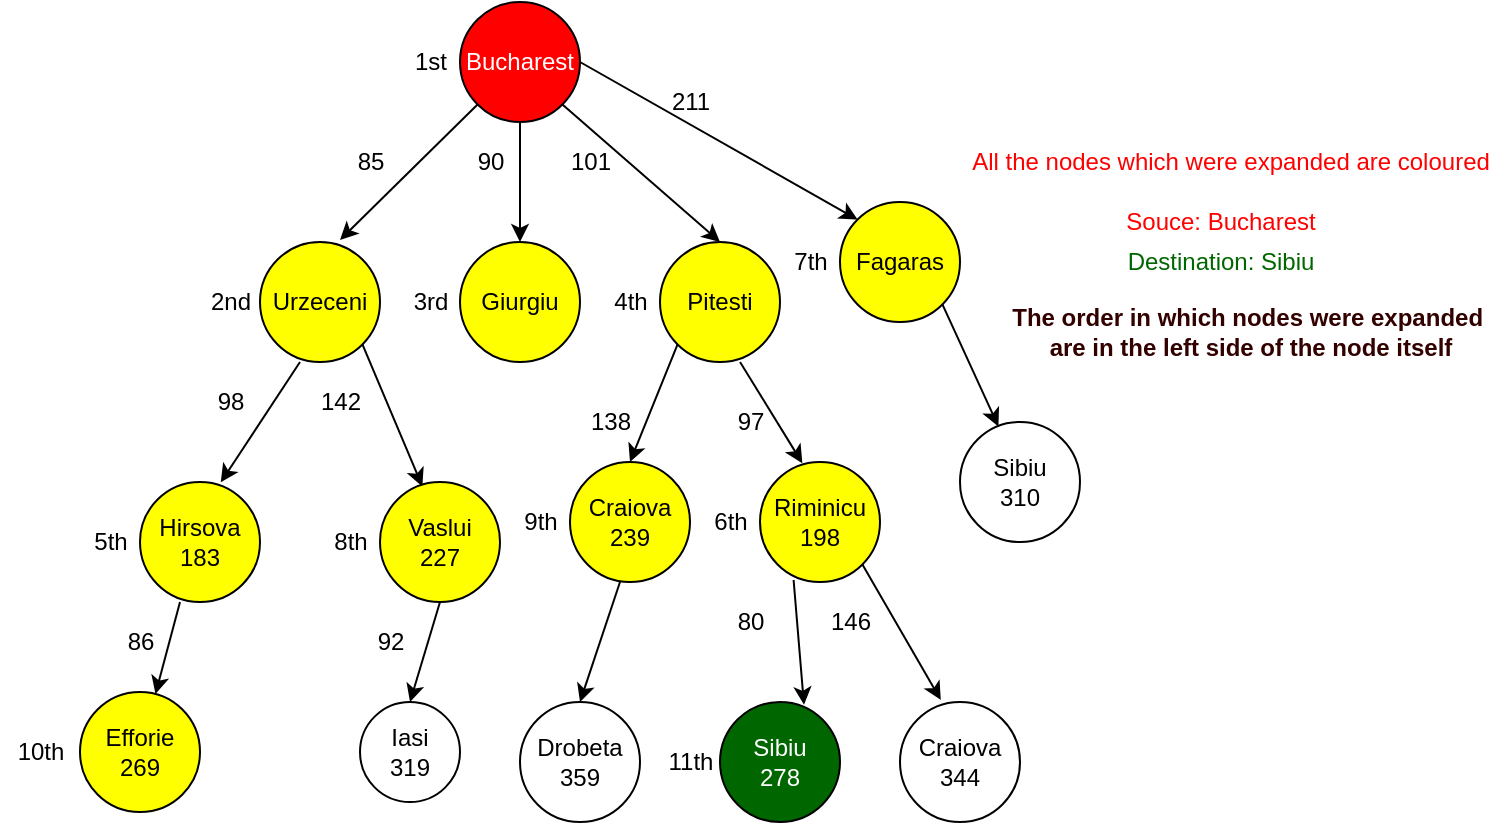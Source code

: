 <mxfile version="15.5.6" type="github">
  <diagram id="wFE0QG_FPsp0jaGvCLVb" name="Page-1">
    <mxGraphModel dx="990" dy="579" grid="1" gridSize="10" guides="1" tooltips="1" connect="1" arrows="1" fold="1" page="1" pageScale="1" pageWidth="850" pageHeight="1100" math="0" shadow="0">
      <root>
        <mxCell id="0" />
        <mxCell id="1" parent="0" />
        <mxCell id="ohssaYc-0jz3KBxIe88S-2" value="Bucharest" style="ellipse;whiteSpace=wrap;html=1;aspect=fixed;fillColor=#FF0000;fontColor=#FFFFFF;" vertex="1" parent="1">
          <mxGeometry x="380" y="150" width="60" height="60" as="geometry" />
        </mxCell>
        <mxCell id="ohssaYc-0jz3KBxIe88S-3" value="" style="endArrow=classic;html=1;rounded=0;exitX=0;exitY=1;exitDx=0;exitDy=0;entryX=0.667;entryY=-0.017;entryDx=0;entryDy=0;entryPerimeter=0;" edge="1" parent="1" source="ohssaYc-0jz3KBxIe88S-2" target="ohssaYc-0jz3KBxIe88S-5">
          <mxGeometry width="50" height="50" relative="1" as="geometry">
            <mxPoint x="390" y="200" as="sourcePoint" />
            <mxPoint x="340" y="250" as="targetPoint" />
            <Array as="points" />
          </mxGeometry>
        </mxCell>
        <mxCell id="ohssaYc-0jz3KBxIe88S-4" value="Giurgiu" style="ellipse;whiteSpace=wrap;html=1;aspect=fixed;fillColor=#FFFF00;" vertex="1" parent="1">
          <mxGeometry x="380" y="270" width="60" height="60" as="geometry" />
        </mxCell>
        <mxCell id="ohssaYc-0jz3KBxIe88S-5" value="Urzeceni" style="ellipse;whiteSpace=wrap;html=1;aspect=fixed;fillColor=#FFFF00;" vertex="1" parent="1">
          <mxGeometry x="280" y="270" width="60" height="60" as="geometry" />
        </mxCell>
        <mxCell id="ohssaYc-0jz3KBxIe88S-6" value="" style="endArrow=classic;html=1;rounded=0;exitX=0.5;exitY=1;exitDx=0;exitDy=0;entryX=0.5;entryY=0;entryDx=0;entryDy=0;" edge="1" parent="1" source="ohssaYc-0jz3KBxIe88S-2" target="ohssaYc-0jz3KBxIe88S-4">
          <mxGeometry width="50" height="50" relative="1" as="geometry">
            <mxPoint x="420" y="220" as="sourcePoint" />
            <mxPoint x="410" y="270" as="targetPoint" />
          </mxGeometry>
        </mxCell>
        <mxCell id="ohssaYc-0jz3KBxIe88S-8" value="" style="endArrow=classic;html=1;rounded=0;exitX=1;exitY=1;exitDx=0;exitDy=0;entryX=0.5;entryY=0;entryDx=0;entryDy=0;" edge="1" parent="1" source="ohssaYc-0jz3KBxIe88S-2" target="ohssaYc-0jz3KBxIe88S-9">
          <mxGeometry width="50" height="50" relative="1" as="geometry">
            <mxPoint x="450" y="360" as="sourcePoint" />
            <mxPoint x="490" y="260" as="targetPoint" />
          </mxGeometry>
        </mxCell>
        <mxCell id="ohssaYc-0jz3KBxIe88S-9" value="Pitesti" style="ellipse;whiteSpace=wrap;html=1;aspect=fixed;fillColor=#FFFF00;" vertex="1" parent="1">
          <mxGeometry x="480" y="270" width="60" height="60" as="geometry" />
        </mxCell>
        <mxCell id="ohssaYc-0jz3KBxIe88S-10" value="85" style="text;html=1;align=center;verticalAlign=middle;resizable=0;points=[];autosize=1;strokeColor=none;fillColor=none;" vertex="1" parent="1">
          <mxGeometry x="320" y="220" width="30" height="20" as="geometry" />
        </mxCell>
        <mxCell id="ohssaYc-0jz3KBxIe88S-11" value="90" style="text;html=1;align=center;verticalAlign=middle;resizable=0;points=[];autosize=1;strokeColor=none;fillColor=none;" vertex="1" parent="1">
          <mxGeometry x="380" y="220" width="30" height="20" as="geometry" />
        </mxCell>
        <mxCell id="ohssaYc-0jz3KBxIe88S-12" value="101" style="text;html=1;align=center;verticalAlign=middle;resizable=0;points=[];autosize=1;strokeColor=none;fillColor=none;" vertex="1" parent="1">
          <mxGeometry x="425" y="220" width="40" height="20" as="geometry" />
        </mxCell>
        <mxCell id="ohssaYc-0jz3KBxIe88S-13" value="" style="endArrow=classic;html=1;rounded=0;entryX=0.673;entryY=0.003;entryDx=0;entryDy=0;entryPerimeter=0;" edge="1" parent="1" target="ohssaYc-0jz3KBxIe88S-14">
          <mxGeometry width="50" height="50" relative="1" as="geometry">
            <mxPoint x="300" y="330" as="sourcePoint" />
            <mxPoint x="260" y="390" as="targetPoint" />
          </mxGeometry>
        </mxCell>
        <mxCell id="ohssaYc-0jz3KBxIe88S-14" value="Hirsova&lt;br&gt;183" style="ellipse;whiteSpace=wrap;html=1;aspect=fixed;fillColor=#FFFF00;" vertex="1" parent="1">
          <mxGeometry x="220" y="390" width="60" height="60" as="geometry" />
        </mxCell>
        <mxCell id="ohssaYc-0jz3KBxIe88S-15" value="" style="endArrow=classic;html=1;rounded=0;entryX=0.353;entryY=0.01;entryDx=0;entryDy=0;entryPerimeter=0;exitX=0.667;exitY=1;exitDx=0;exitDy=0;exitPerimeter=0;" edge="1" parent="1" source="ohssaYc-0jz3KBxIe88S-9" target="ohssaYc-0jz3KBxIe88S-16">
          <mxGeometry width="50" height="50" relative="1" as="geometry">
            <mxPoint x="530" y="330" as="sourcePoint" />
            <mxPoint x="520" y="400" as="targetPoint" />
          </mxGeometry>
        </mxCell>
        <mxCell id="ohssaYc-0jz3KBxIe88S-16" value="Riminicu&lt;br&gt;198" style="ellipse;whiteSpace=wrap;html=1;aspect=fixed;fillColor=#FFFF00;" vertex="1" parent="1">
          <mxGeometry x="530" y="380" width="60" height="60" as="geometry" />
        </mxCell>
        <mxCell id="ohssaYc-0jz3KBxIe88S-18" value="98" style="text;html=1;align=center;verticalAlign=middle;resizable=0;points=[];autosize=1;strokeColor=none;fillColor=none;" vertex="1" parent="1">
          <mxGeometry x="250" y="340" width="30" height="20" as="geometry" />
        </mxCell>
        <mxCell id="ohssaYc-0jz3KBxIe88S-19" value="97" style="text;html=1;align=center;verticalAlign=middle;resizable=0;points=[];autosize=1;strokeColor=none;fillColor=none;" vertex="1" parent="1">
          <mxGeometry x="510" y="350" width="30" height="20" as="geometry" />
        </mxCell>
        <mxCell id="ohssaYc-0jz3KBxIe88S-20" value="" style="endArrow=classic;html=1;rounded=0;exitX=1;exitY=0.5;exitDx=0;exitDy=0;entryX=0;entryY=0;entryDx=0;entryDy=0;" edge="1" parent="1" source="ohssaYc-0jz3KBxIe88S-2" target="ohssaYc-0jz3KBxIe88S-21">
          <mxGeometry width="50" height="50" relative="1" as="geometry">
            <mxPoint x="610" y="210" as="sourcePoint" />
            <mxPoint x="560" y="260" as="targetPoint" />
          </mxGeometry>
        </mxCell>
        <mxCell id="ohssaYc-0jz3KBxIe88S-21" value="Fagaras" style="ellipse;whiteSpace=wrap;html=1;aspect=fixed;fillColor=#FFFF00;" vertex="1" parent="1">
          <mxGeometry x="570" y="250" width="60" height="60" as="geometry" />
        </mxCell>
        <mxCell id="ohssaYc-0jz3KBxIe88S-22" value="211" style="text;html=1;align=center;verticalAlign=middle;resizable=0;points=[];autosize=1;strokeColor=none;fillColor=none;" vertex="1" parent="1">
          <mxGeometry x="480" y="190" width="30" height="20" as="geometry" />
        </mxCell>
        <mxCell id="ohssaYc-0jz3KBxIe88S-23" value="" style="endArrow=classic;html=1;rounded=0;entryX=0.353;entryY=0.037;entryDx=0;entryDy=0;entryPerimeter=0;exitX=1;exitY=1;exitDx=0;exitDy=0;" edge="1" parent="1" source="ohssaYc-0jz3KBxIe88S-5" target="ohssaYc-0jz3KBxIe88S-24">
          <mxGeometry width="50" height="50" relative="1" as="geometry">
            <mxPoint x="330" y="330" as="sourcePoint" />
            <mxPoint x="360" y="400" as="targetPoint" />
          </mxGeometry>
        </mxCell>
        <mxCell id="ohssaYc-0jz3KBxIe88S-24" value="Vaslui&lt;br&gt;227" style="ellipse;whiteSpace=wrap;html=1;aspect=fixed;fillColor=#FFFF00;" vertex="1" parent="1">
          <mxGeometry x="340" y="390" width="60" height="60" as="geometry" />
        </mxCell>
        <mxCell id="ohssaYc-0jz3KBxIe88S-25" value="142" style="text;html=1;align=center;verticalAlign=middle;resizable=0;points=[];autosize=1;strokeColor=none;fillColor=none;" vertex="1" parent="1">
          <mxGeometry x="300" y="340" width="40" height="20" as="geometry" />
        </mxCell>
        <mxCell id="ohssaYc-0jz3KBxIe88S-26" value="" style="endArrow=classic;html=1;rounded=0;exitX=0;exitY=1;exitDx=0;exitDy=0;entryX=0.5;entryY=0;entryDx=0;entryDy=0;" edge="1" parent="1" source="ohssaYc-0jz3KBxIe88S-9" target="ohssaYc-0jz3KBxIe88S-27">
          <mxGeometry width="50" height="50" relative="1" as="geometry">
            <mxPoint x="450" y="340" as="sourcePoint" />
            <mxPoint x="470" y="370" as="targetPoint" />
          </mxGeometry>
        </mxCell>
        <mxCell id="ohssaYc-0jz3KBxIe88S-27" value="Craiova&lt;br&gt;239" style="ellipse;whiteSpace=wrap;html=1;aspect=fixed;fillColor=#FFFF00;" vertex="1" parent="1">
          <mxGeometry x="435" y="380" width="60" height="60" as="geometry" />
        </mxCell>
        <mxCell id="ohssaYc-0jz3KBxIe88S-28" value="138" style="text;html=1;align=center;verticalAlign=middle;resizable=0;points=[];autosize=1;strokeColor=none;fillColor=none;" vertex="1" parent="1">
          <mxGeometry x="435" y="350" width="40" height="20" as="geometry" />
        </mxCell>
        <mxCell id="ohssaYc-0jz3KBxIe88S-29" value="" style="endArrow=classic;html=1;rounded=0;exitX=0.28;exitY=0.983;exitDx=0;exitDy=0;exitPerimeter=0;entryX=0.7;entryY=0.023;entryDx=0;entryDy=0;entryPerimeter=0;" edge="1" parent="1" source="ohssaYc-0jz3KBxIe88S-16" target="ohssaYc-0jz3KBxIe88S-30">
          <mxGeometry width="50" height="50" relative="1" as="geometry">
            <mxPoint x="550" y="470" as="sourcePoint" />
            <mxPoint x="520" y="500" as="targetPoint" />
          </mxGeometry>
        </mxCell>
        <mxCell id="ohssaYc-0jz3KBxIe88S-30" value="Sibiu&lt;br&gt;278" style="ellipse;whiteSpace=wrap;html=1;aspect=fixed;fillColor=#006600;fontColor=#FFFFFF;" vertex="1" parent="1">
          <mxGeometry x="510" y="500" width="60" height="60" as="geometry" />
        </mxCell>
        <mxCell id="ohssaYc-0jz3KBxIe88S-31" value="" style="endArrow=classic;html=1;rounded=0;exitX=1;exitY=1;exitDx=0;exitDy=0;entryX=0.34;entryY=-0.017;entryDx=0;entryDy=0;entryPerimeter=0;" edge="1" parent="1" source="ohssaYc-0jz3KBxIe88S-16" target="ohssaYc-0jz3KBxIe88S-32">
          <mxGeometry width="50" height="50" relative="1" as="geometry">
            <mxPoint x="610" y="440" as="sourcePoint" />
            <mxPoint x="600" y="500" as="targetPoint" />
          </mxGeometry>
        </mxCell>
        <mxCell id="ohssaYc-0jz3KBxIe88S-32" value="Craiova&lt;br&gt;344" style="ellipse;whiteSpace=wrap;html=1;aspect=fixed;" vertex="1" parent="1">
          <mxGeometry x="600" y="500" width="60" height="60" as="geometry" />
        </mxCell>
        <mxCell id="ohssaYc-0jz3KBxIe88S-33" value="80" style="text;html=1;align=center;verticalAlign=middle;resizable=0;points=[];autosize=1;strokeColor=none;fillColor=none;" vertex="1" parent="1">
          <mxGeometry x="510" y="450" width="30" height="20" as="geometry" />
        </mxCell>
        <mxCell id="ohssaYc-0jz3KBxIe88S-34" value="146" style="text;html=1;align=center;verticalAlign=middle;resizable=0;points=[];autosize=1;strokeColor=none;fillColor=none;" vertex="1" parent="1">
          <mxGeometry x="555" y="450" width="40" height="20" as="geometry" />
        </mxCell>
        <mxCell id="ohssaYc-0jz3KBxIe88S-35" value="" style="endArrow=classic;html=1;rounded=0;entryX=0.5;entryY=0;entryDx=0;entryDy=0;" edge="1" parent="1" target="ohssaYc-0jz3KBxIe88S-36">
          <mxGeometry width="50" height="50" relative="1" as="geometry">
            <mxPoint x="460" y="440" as="sourcePoint" />
            <mxPoint x="420" y="500" as="targetPoint" />
          </mxGeometry>
        </mxCell>
        <mxCell id="ohssaYc-0jz3KBxIe88S-36" value="Drobeta&lt;br&gt;359" style="ellipse;whiteSpace=wrap;html=1;aspect=fixed;" vertex="1" parent="1">
          <mxGeometry x="410" y="500" width="60" height="60" as="geometry" />
        </mxCell>
        <mxCell id="ohssaYc-0jz3KBxIe88S-37" value="" style="endArrow=classic;html=1;rounded=0;entryX=0.5;entryY=0;entryDx=0;entryDy=0;" edge="1" parent="1" target="ohssaYc-0jz3KBxIe88S-38">
          <mxGeometry width="50" height="50" relative="1" as="geometry">
            <mxPoint x="370" y="450" as="sourcePoint" />
            <mxPoint x="350" y="500" as="targetPoint" />
          </mxGeometry>
        </mxCell>
        <mxCell id="ohssaYc-0jz3KBxIe88S-38" value="Iasi&lt;br&gt;319" style="ellipse;whiteSpace=wrap;html=1;aspect=fixed;" vertex="1" parent="1">
          <mxGeometry x="330" y="500" width="50" height="50" as="geometry" />
        </mxCell>
        <mxCell id="ohssaYc-0jz3KBxIe88S-39" value="" style="endArrow=classic;html=1;rounded=0;" edge="1" parent="1" target="ohssaYc-0jz3KBxIe88S-40">
          <mxGeometry width="50" height="50" relative="1" as="geometry">
            <mxPoint x="240" y="450" as="sourcePoint" />
            <mxPoint x="220" y="490" as="targetPoint" />
          </mxGeometry>
        </mxCell>
        <mxCell id="ohssaYc-0jz3KBxIe88S-40" value="Efforie&lt;br&gt;269" style="ellipse;whiteSpace=wrap;html=1;aspect=fixed;fillColor=#FFFF00;" vertex="1" parent="1">
          <mxGeometry x="190" y="495" width="60" height="60" as="geometry" />
        </mxCell>
        <mxCell id="ohssaYc-0jz3KBxIe88S-41" value="92" style="text;html=1;align=center;verticalAlign=middle;resizable=0;points=[];autosize=1;strokeColor=none;fillColor=none;" vertex="1" parent="1">
          <mxGeometry x="330" y="460" width="30" height="20" as="geometry" />
        </mxCell>
        <mxCell id="ohssaYc-0jz3KBxIe88S-42" value="86" style="text;html=1;align=center;verticalAlign=middle;resizable=0;points=[];autosize=1;strokeColor=none;fillColor=none;" vertex="1" parent="1">
          <mxGeometry x="205" y="460" width="30" height="20" as="geometry" />
        </mxCell>
        <mxCell id="ohssaYc-0jz3KBxIe88S-43" value="" style="endArrow=classic;html=1;rounded=0;entryX=0.32;entryY=0.037;entryDx=0;entryDy=0;entryPerimeter=0;exitX=1;exitY=1;exitDx=0;exitDy=0;" edge="1" parent="1" source="ohssaYc-0jz3KBxIe88S-21" target="ohssaYc-0jz3KBxIe88S-44">
          <mxGeometry width="50" height="50" relative="1" as="geometry">
            <mxPoint x="605" y="315" as="sourcePoint" />
            <mxPoint x="650" y="360" as="targetPoint" />
          </mxGeometry>
        </mxCell>
        <mxCell id="ohssaYc-0jz3KBxIe88S-44" value="Sibiu&lt;br&gt;310" style="ellipse;whiteSpace=wrap;html=1;aspect=fixed;" vertex="1" parent="1">
          <mxGeometry x="630" y="360" width="60" height="60" as="geometry" />
        </mxCell>
        <mxCell id="ohssaYc-0jz3KBxIe88S-45" value="1st" style="text;html=1;align=center;verticalAlign=middle;resizable=0;points=[];autosize=1;strokeColor=none;fillColor=none;" vertex="1" parent="1">
          <mxGeometry x="350" y="170" width="30" height="20" as="geometry" />
        </mxCell>
        <mxCell id="ohssaYc-0jz3KBxIe88S-46" value="2nd" style="text;html=1;align=center;verticalAlign=middle;resizable=0;points=[];autosize=1;strokeColor=none;fillColor=none;" vertex="1" parent="1">
          <mxGeometry x="245" y="290" width="40" height="20" as="geometry" />
        </mxCell>
        <mxCell id="ohssaYc-0jz3KBxIe88S-47" value="3rd" style="text;html=1;align=center;verticalAlign=middle;resizable=0;points=[];autosize=1;strokeColor=none;fillColor=none;" vertex="1" parent="1">
          <mxGeometry x="350" y="290" width="30" height="20" as="geometry" />
        </mxCell>
        <mxCell id="ohssaYc-0jz3KBxIe88S-48" value="4th" style="text;html=1;align=center;verticalAlign=middle;resizable=0;points=[];autosize=1;strokeColor=none;fillColor=none;" vertex="1" parent="1">
          <mxGeometry x="450" y="290" width="30" height="20" as="geometry" />
        </mxCell>
        <mxCell id="ohssaYc-0jz3KBxIe88S-49" value="5th" style="text;html=1;align=center;verticalAlign=middle;resizable=0;points=[];autosize=1;strokeColor=none;fillColor=none;" vertex="1" parent="1">
          <mxGeometry x="190" y="410" width="30" height="20" as="geometry" />
        </mxCell>
        <mxCell id="ohssaYc-0jz3KBxIe88S-50" value="6th" style="text;html=1;align=center;verticalAlign=middle;resizable=0;points=[];autosize=1;strokeColor=none;fillColor=none;" vertex="1" parent="1">
          <mxGeometry x="500" y="400" width="30" height="20" as="geometry" />
        </mxCell>
        <mxCell id="ohssaYc-0jz3KBxIe88S-51" value="7th" style="text;html=1;align=center;verticalAlign=middle;resizable=0;points=[];autosize=1;strokeColor=none;fillColor=none;" vertex="1" parent="1">
          <mxGeometry x="540" y="270" width="30" height="20" as="geometry" />
        </mxCell>
        <mxCell id="ohssaYc-0jz3KBxIe88S-52" value="8th" style="text;html=1;align=center;verticalAlign=middle;resizable=0;points=[];autosize=1;strokeColor=none;fillColor=none;" vertex="1" parent="1">
          <mxGeometry x="310" y="410" width="30" height="20" as="geometry" />
        </mxCell>
        <mxCell id="ohssaYc-0jz3KBxIe88S-53" value="9th" style="text;html=1;align=center;verticalAlign=middle;resizable=0;points=[];autosize=1;strokeColor=none;fillColor=none;" vertex="1" parent="1">
          <mxGeometry x="405" y="400" width="30" height="20" as="geometry" />
        </mxCell>
        <mxCell id="ohssaYc-0jz3KBxIe88S-54" value="10th" style="text;html=1;align=center;verticalAlign=middle;resizable=0;points=[];autosize=1;strokeColor=none;fillColor=none;" vertex="1" parent="1">
          <mxGeometry x="150" y="515" width="40" height="20" as="geometry" />
        </mxCell>
        <mxCell id="ohssaYc-0jz3KBxIe88S-55" value="11th" style="text;html=1;align=center;verticalAlign=middle;resizable=0;points=[];autosize=1;strokeColor=none;fillColor=none;" vertex="1" parent="1">
          <mxGeometry x="475" y="520" width="40" height="20" as="geometry" />
        </mxCell>
        <mxCell id="ohssaYc-0jz3KBxIe88S-57" value="All the nodes which were expanded are coloured" style="text;html=1;align=center;verticalAlign=middle;resizable=0;points=[];autosize=1;strokeColor=none;fillColor=none;fontColor=#FF0000;" vertex="1" parent="1">
          <mxGeometry x="630" y="220" width="270" height="20" as="geometry" />
        </mxCell>
        <mxCell id="ohssaYc-0jz3KBxIe88S-58" value="Souce: Bucharest" style="text;html=1;align=center;verticalAlign=middle;resizable=0;points=[];autosize=1;strokeColor=none;fillColor=none;fontColor=#FF0000;" vertex="1" parent="1">
          <mxGeometry x="705" y="250" width="110" height="20" as="geometry" />
        </mxCell>
        <mxCell id="ohssaYc-0jz3KBxIe88S-59" value="&lt;font color=&quot;#006600&quot;&gt;Destination: Sibiu&lt;/font&gt;" style="text;html=1;align=center;verticalAlign=middle;resizable=0;points=[];autosize=1;strokeColor=none;fillColor=none;fontColor=#FF0000;" vertex="1" parent="1">
          <mxGeometry x="705" y="270" width="110" height="20" as="geometry" />
        </mxCell>
        <mxCell id="ohssaYc-0jz3KBxIe88S-60" value="&lt;font color=&quot;#330000&quot;&gt;&lt;b&gt;The order in which nodes were expanded&amp;nbsp;&lt;br&gt;are in the left side of the node itself&lt;/b&gt;&lt;/font&gt;" style="text;html=1;align=center;verticalAlign=middle;resizable=0;points=[];autosize=1;strokeColor=none;fillColor=none;fontColor=#006600;" vertex="1" parent="1">
          <mxGeometry x="650" y="300" width="250" height="30" as="geometry" />
        </mxCell>
      </root>
    </mxGraphModel>
  </diagram>
</mxfile>
